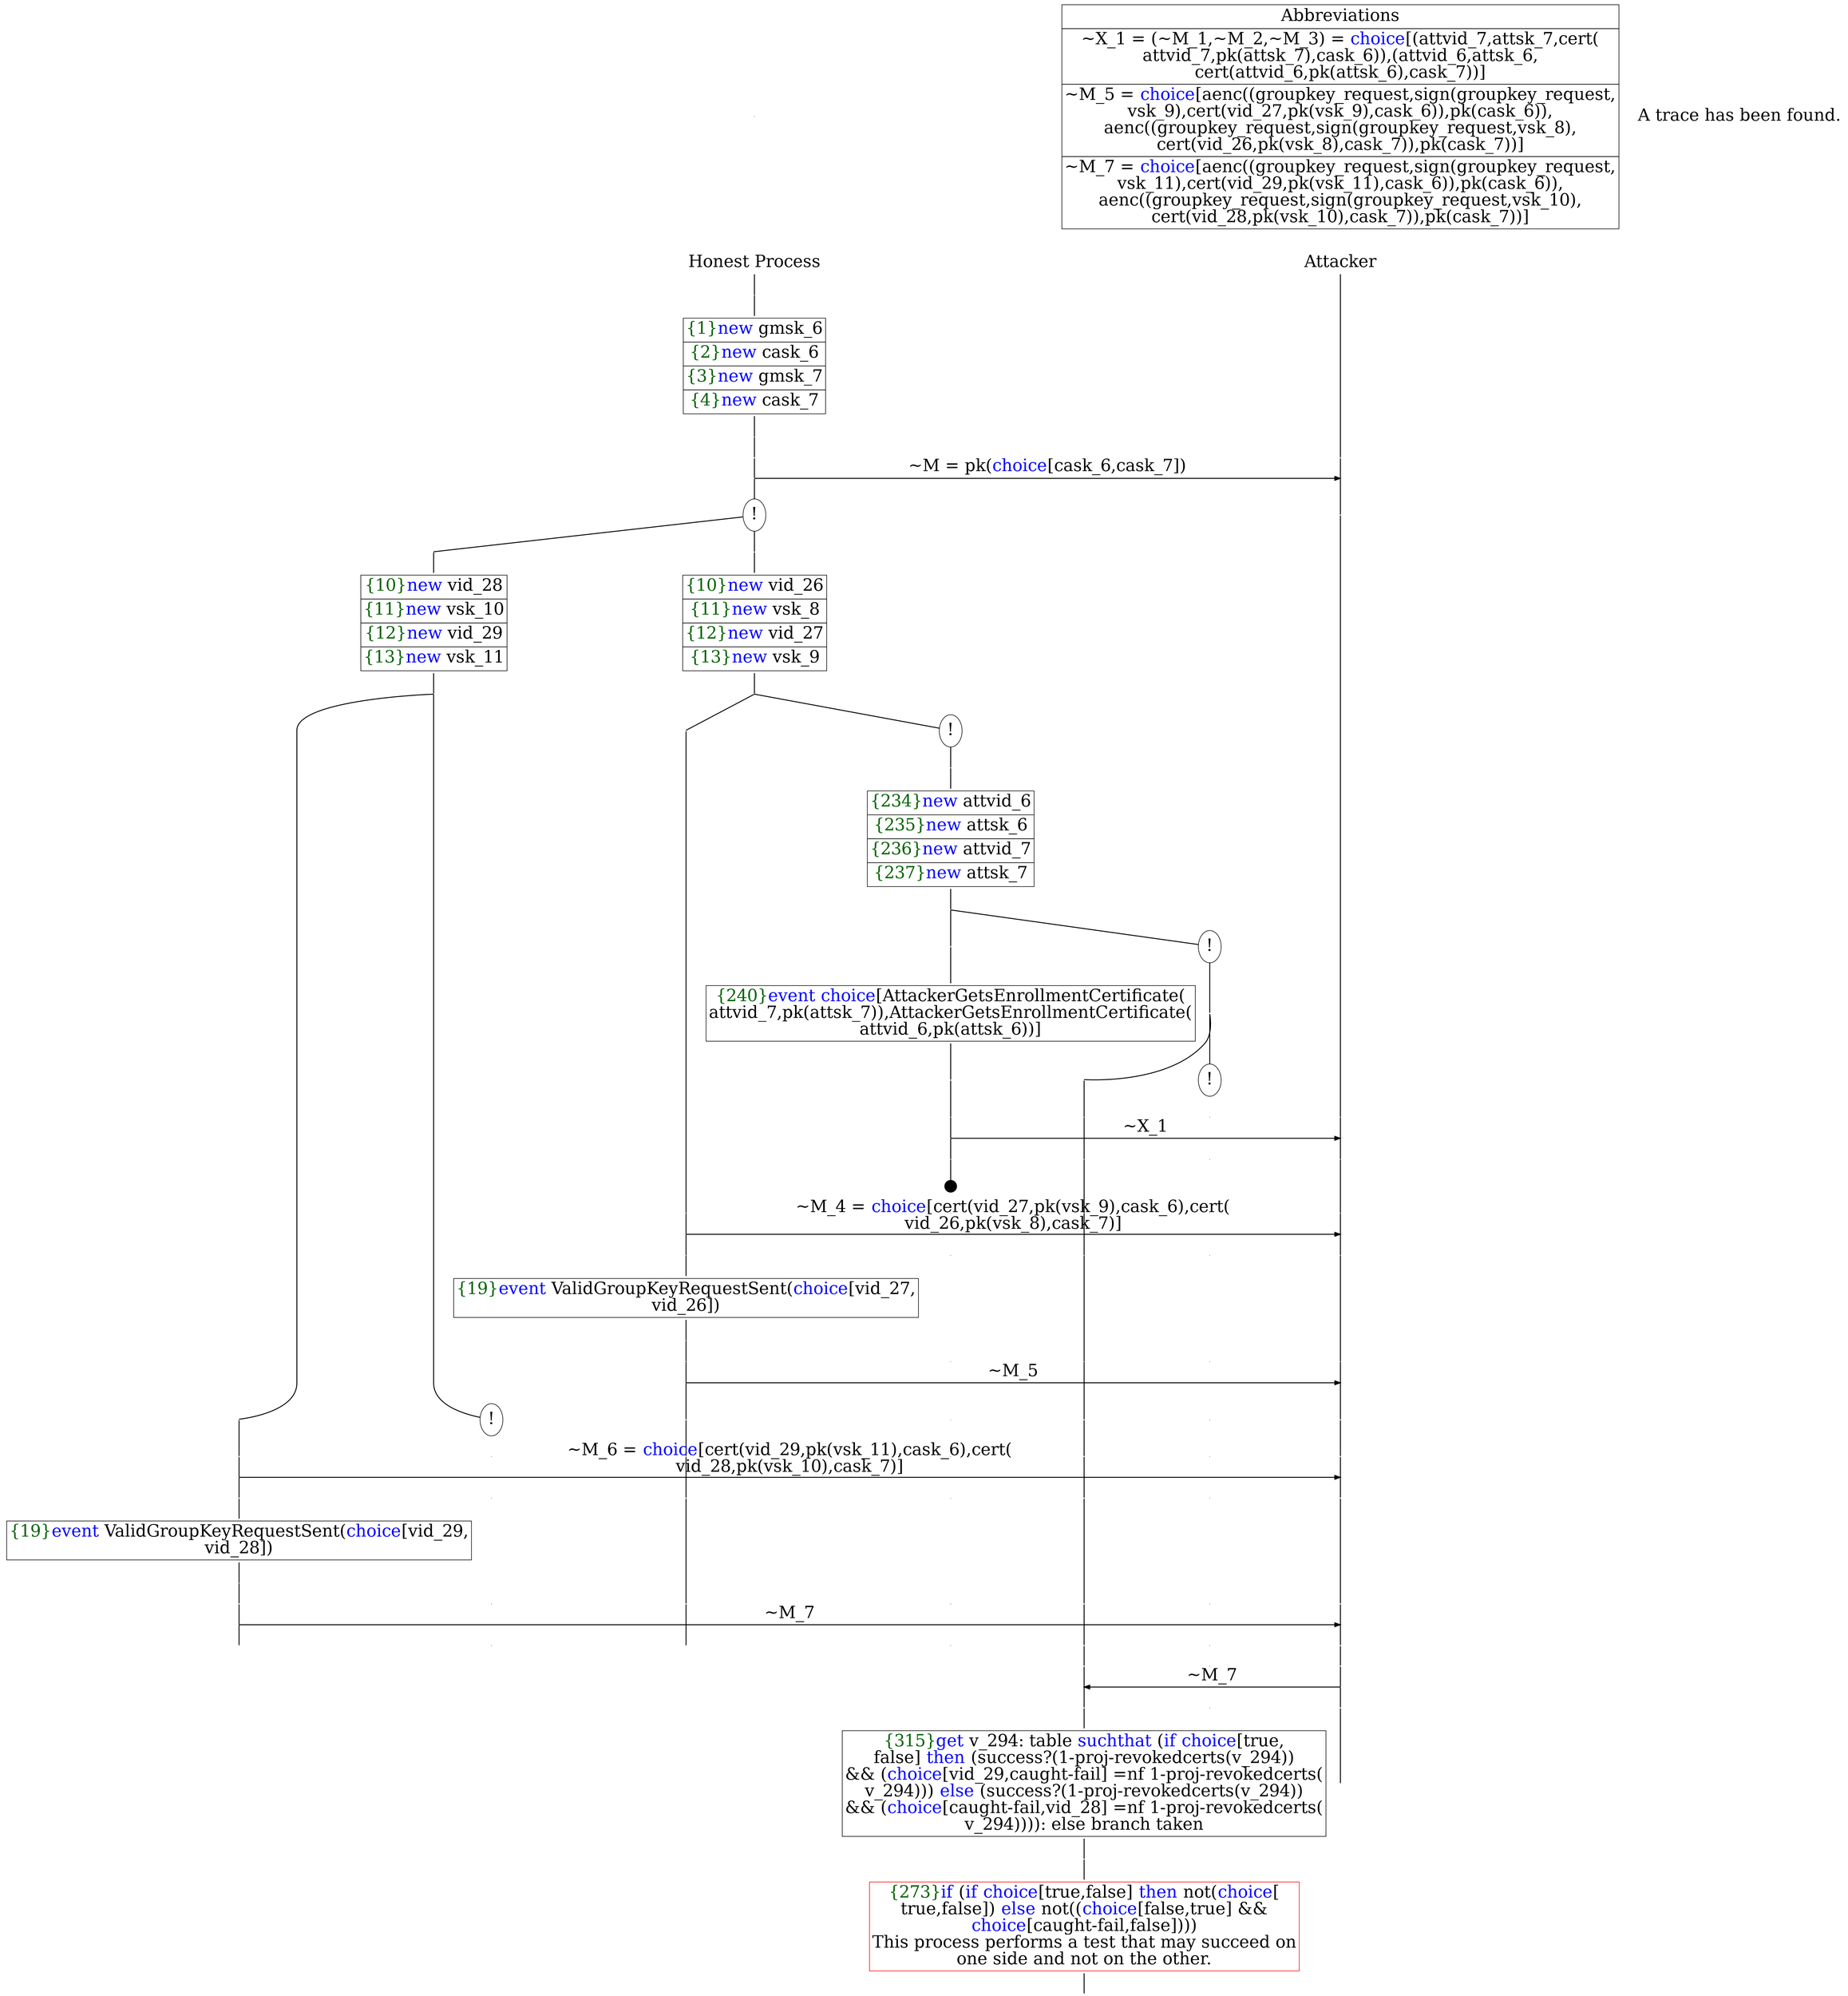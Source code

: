 digraph {
graph [ordering = out]
edge [arrowhead = none, penwidth = 1.6, fontsize = 30]
node [shape = point, width = 0, height = 0, fontsize = 30]
Trace<br/>
[label = <A trace has been found.<br/>
>, shape = plaintext]
P0__0 [label = "Honest Process", shape = plaintext]
P__0 [label = "Attacker", shape = plaintext]
Trace -> P0__0 [label = "", style = invisible, weight = 100]{rank = same; P0__0 P__0}
P0__0 -> P0__1 [label = <>, weight = 100]
P0__1 -> P0__2 [label = <>, weight = 100]
P0__2 [shape = plaintext, label = <<TABLE BORDER="0" CELLBORDER="1" CELLSPACING="0" CELLPADDING="4"> <TR><TD><FONT COLOR="darkgreen">{1}</FONT><FONT COLOR="blue">new </FONT>gmsk_6</TD></TR><TR><TD><FONT COLOR="darkgreen">{2}</FONT><FONT COLOR="blue">new </FONT>cask_6</TD></TR><TR><TD><FONT COLOR="darkgreen">{3}</FONT><FONT COLOR="blue">new </FONT>gmsk_7</TD></TR><TR><TD><FONT COLOR="darkgreen">{4}</FONT><FONT COLOR="blue">new </FONT>cask_7</TD></TR></TABLE>>]
P0__2 -> P0__3 [label = <>, weight = 100]
P0__3 -> P0__4 [label = <>, weight = 100]
P__0 -> P__1 [label = <>, weight = 100]
{rank = same; P__1 P0__4}
P0__4 -> P0__5 [label = <>, weight = 100]
P__1 -> P__2 [label = <>, weight = 100]
{rank = same; P__2 P0__5}
P0__5 -> P__2 [label = <~M = pk(<FONT COLOR="blue">choice</FONT>[cask_6,cask_7])>, arrowhead = normal]
P0__5 -> P0__6 [label = <>, weight = 100]
P__2 -> P__3 [label = <>, weight = 100]
{rank = same; P__3 P0__6}
P0__6 [label = "!", shape = ellipse]
{rank = same; P0_1__6 P0_0__6}
P0_1__6 [label = "", fixedsize = false, width = 0, height = 0, shape = none]
P0__6 -> P0_1__6 [label = <>]
P0_0__6 [label = "", fixedsize = false, width = 0, height = 0, shape = none]
P0__6 -> P0_0__6 [label = <>]
P0_0__6 -> P0_0__7 [label = <>, weight = 100]
P0_0__7 [shape = plaintext, label = <<TABLE BORDER="0" CELLBORDER="1" CELLSPACING="0" CELLPADDING="4"> <TR><TD><FONT COLOR="darkgreen">{10}</FONT><FONT COLOR="blue">new </FONT>vid_26</TD></TR><TR><TD><FONT COLOR="darkgreen">{11}</FONT><FONT COLOR="blue">new </FONT>vsk_8</TD></TR><TR><TD><FONT COLOR="darkgreen">{12}</FONT><FONT COLOR="blue">new </FONT>vid_27</TD></TR><TR><TD><FONT COLOR="darkgreen">{13}</FONT><FONT COLOR="blue">new </FONT>vsk_9</TD></TR></TABLE>>]
P0_0__7 -> P0_0__8 [label = <>, weight = 100]
/*RPar */
P0_0__8 -> P0_0_1__8 [label = <>]
P0_0__8 -> P0_0_0__8 [label = <>]
P0_0__8 [label = "", fixedsize = false, width = 0, height = 0, shape = none]
{rank = same; P0_0_0__8 P0_0_1__8}
P0_0_0__8 [label = "!", shape = ellipse]
P0_0_0_0__8 [label = "", fixedsize = false, width = 0, height = 0, shape = none]
P0_0_0__8 -> P0_0_0_0__8 [label = <>, weight = 100]
P0_0_0_0__8 -> P0_0_0_0__9 [label = <>, weight = 100]
P0_0_0_0__9 [shape = plaintext, label = <<TABLE BORDER="0" CELLBORDER="1" CELLSPACING="0" CELLPADDING="4"> <TR><TD><FONT COLOR="darkgreen">{234}</FONT><FONT COLOR="blue">new </FONT>attvid_6</TD></TR><TR><TD><FONT COLOR="darkgreen">{235}</FONT><FONT COLOR="blue">new </FONT>attsk_6</TD></TR><TR><TD><FONT COLOR="darkgreen">{236}</FONT><FONT COLOR="blue">new </FONT>attvid_7</TD></TR><TR><TD><FONT COLOR="darkgreen">{237}</FONT><FONT COLOR="blue">new </FONT>attsk_7</TD></TR></TABLE>>]
P0_0_0_0__9 -> P0_0_0_0__10 [label = <>, weight = 100]
/*RPar */
P0_0_0_0__10 -> P0_0_0_0_1__10 [label = <>]
P0_0_0_0__10 -> P0_0_0_0_0__10 [label = <>]
P0_0_0_0__10 [label = "", fixedsize = false, width = 0, height = 0, shape = none]
{rank = same; P0_0_0_0_0__10 P0_0_0_0_1__10}
P0_0_0_0_0__10 [label = "!", shape = ellipse]
P0_0_0_0_0_0__10 [label = "", fixedsize = false, width = 0, height = 0, shape = none]
P0_0_0_0_0__10 -> P0_0_0_0_0_0__10 [label = <>, weight = 100]
/*RPar */
P0_0_0_0_0_0__10 -> P0_0_0_0_0_0_1__10 [label = <>]
P0_0_0_0_0_0__10 -> P0_0_0_0_0_0_0__10 [label = <>]
P0_0_0_0_0_0__10 [label = "", fixedsize = false, width = 0, height = 0, shape = none]
{rank = same; P0_0_0_0_0_0_0__10 P0_0_0_0_0_0_1__10}
P0_0_0_0_0_0_0__10 [label = "!", shape = ellipse]
P0_0_0_0_1__10 -> P0_0_0_0_1__11 [label = <>, weight = 100]
P0_0_0_0_1__11 [shape = plaintext, label = <<TABLE BORDER="0" CELLBORDER="1" CELLSPACING="0" CELLPADDING="4"> <TR><TD><FONT COLOR="darkgreen">{240}</FONT><FONT COLOR="blue">event</FONT> <FONT COLOR="blue">choice</FONT>[AttackerGetsEnrollmentCertificate(<br/>
attvid_7,pk(attsk_7)),AttackerGetsEnrollmentCertificate(<br/>
attvid_6,pk(attsk_6))]</TD></TR></TABLE>>]
P0_0_0_0_1__11 -> P0_0_0_0_1__12 [label = <>, weight = 100]
P0_0_0_0_1__12 -> P0_0_0_0_1__13 [label = <>, weight = 100]
P0_0_0_0_0_0_1__10 -> P0_0_0_0_0_0_1__11 [label = <>, weight = 100]
P0_0_0_0_0_0_0__11 [label = "", style = invisible]
P0_0_0_0_0_0_0__10 -> P0_0_0_0_0_0_0__11 [label = <>, weight = 100, style = invisible]
P__3 -> P__4 [label = <>, weight = 100]
{rank = same; P__4 P0_0_0_0_0_0_0__11 P0_0_0_0_0_0_1__11 P0_0_0_0_1__13}
P0_0_0_0_1__13 -> P0_0_0_0_1__14 [label = <>, weight = 100]
P__4 -> P__5 [label = <>, weight = 100]
{rank = same; P__5 P0_0_0_0_1__14}
P0_0_0_0_1__14 -> P__5 [label = <~X_1>, arrowhead = normal]
P0_0_0_0_1__14 -> P0_0_0_0_1__15 [label = <>, weight = 100]
P0_0_0_0_0_0_1__11 -> P0_0_0_0_0_0_1__12 [label = <>, weight = 100]
P0_0_0_0_0_0_0__12 [label = "", style = invisible]
P0_0_0_0_0_0_0__11 -> P0_0_0_0_0_0_0__12 [label = <>, weight = 100, style = invisible]
P__5 -> P__6 [label = <>, weight = 100]
{rank = same; P__6 P0_0_0_0_0_0_0__12 P0_0_0_0_0_0_1__12 P0_0_0_0_1__15}
P0_0_0_0_1__16 [label = "", width = 0.3, height = 0.3]
P0_0_0_0_1__15 -> P0_0_0_0_1__16 [label = <>, weight = 100]
P0_0_1__8 -> P0_0_1__9 [label = <>, weight = 100]
P0_0_0_0_1__17 [label = "", style = invisible]
P0_0_0_0_1__16 -> P0_0_0_0_1__17 [label = <>, weight = 100, style = invisible]
P0_0_0_0_0_0_1__12 -> P0_0_0_0_0_0_1__13 [label = <>, weight = 100]
P0_0_0_0_0_0_0__13 [label = "", style = invisible]
P0_0_0_0_0_0_0__12 -> P0_0_0_0_0_0_0__13 [label = <>, weight = 100, style = invisible]
P__6 -> P__7 [label = <>, weight = 100]
{rank = same; P__7 P0_0_0_0_0_0_0__13 P0_0_0_0_0_0_1__13 P0_0_0_0_1__17 P0_0_1__9}
P0_0_1__9 -> P0_0_1__10 [label = <>, weight = 100]
P__7 -> P__8 [label = <>, weight = 100]
{rank = same; P__8 P0_0_1__10}
P0_0_1__10 -> P__8 [label = <~M_4 = <FONT COLOR="blue">choice</FONT>[cert(vid_27,pk(vsk_9),cask_6),cert(<br/>
vid_26,pk(vsk_8),cask_7)]>, arrowhead = normal]
P0_0_1__10 -> P0_0_1__11 [label = <>, weight = 100]
P0_0_0_0_1__18 [label = "", style = invisible]
P0_0_0_0_1__17 -> P0_0_0_0_1__18 [label = <>, weight = 100, style = invisible]
P0_0_0_0_0_0_1__13 -> P0_0_0_0_0_0_1__14 [label = <>, weight = 100]
P0_0_0_0_0_0_0__14 [label = "", style = invisible]
P0_0_0_0_0_0_0__13 -> P0_0_0_0_0_0_0__14 [label = <>, weight = 100, style = invisible]
P__8 -> P__9 [label = <>, weight = 100]
{rank = same; P__9 P0_0_0_0_0_0_0__14 P0_0_0_0_0_0_1__14 P0_0_0_0_1__18 P0_0_1__11}
P0_0_1__11 -> P0_0_1__12 [label = <>, weight = 100]
P0_0_1__12 [shape = plaintext, label = <<TABLE BORDER="0" CELLBORDER="1" CELLSPACING="0" CELLPADDING="4"> <TR><TD><FONT COLOR="darkgreen">{19}</FONT><FONT COLOR="blue">event</FONT> ValidGroupKeyRequestSent(<FONT COLOR="blue">choice</FONT>[vid_27,<br/>
vid_26])</TD></TR></TABLE>>]
P0_0_1__12 -> P0_0_1__13 [label = <>, weight = 100]
P0_0_1__13 -> P0_0_1__14 [label = <>, weight = 100]
P0_0_0_0_1__19 [label = "", style = invisible]
P0_0_0_0_1__18 -> P0_0_0_0_1__19 [label = <>, weight = 100, style = invisible]
P0_0_0_0_0_0_1__14 -> P0_0_0_0_0_0_1__15 [label = <>, weight = 100]
P0_0_0_0_0_0_0__15 [label = "", style = invisible]
P0_0_0_0_0_0_0__14 -> P0_0_0_0_0_0_0__15 [label = <>, weight = 100, style = invisible]
P__9 -> P__10 [label = <>, weight = 100]
{rank = same; P__10 P0_0_0_0_0_0_0__15 P0_0_0_0_0_0_1__15 P0_0_0_0_1__19 P0_0_1__14}
P0_0_1__14 -> P0_0_1__15 [label = <>, weight = 100]
P__10 -> P__11 [label = <>, weight = 100]
{rank = same; P__11 P0_0_1__15}
P0_0_1__15 -> P__11 [label = <~M_5>, arrowhead = normal]
P0_0_1__15 -> P0_0_1__16 [label = <>, weight = 100]
P0_0_0_0_1__20 [label = "", style = invisible]
P0_0_0_0_1__19 -> P0_0_0_0_1__20 [label = <>, weight = 100, style = invisible]
P0_0_0_0_0_0_1__15 -> P0_0_0_0_0_0_1__16 [label = <>, weight = 100]
P0_0_0_0_0_0_0__16 [label = "", style = invisible]
P0_0_0_0_0_0_0__15 -> P0_0_0_0_0_0_0__16 [label = <>, weight = 100, style = invisible]
P__11 -> P__12 [label = <>, weight = 100]
{rank = same; P__12 P0_0_0_0_0_0_0__16 P0_0_0_0_0_0_1__16 P0_0_0_0_1__20 P0_0_1__16}
P0_1__6 -> P0_1__7 [label = <>, weight = 100]
P0_1__7 [shape = plaintext, label = <<TABLE BORDER="0" CELLBORDER="1" CELLSPACING="0" CELLPADDING="4"> <TR><TD><FONT COLOR="darkgreen">{10}</FONT><FONT COLOR="blue">new </FONT>vid_28</TD></TR><TR><TD><FONT COLOR="darkgreen">{11}</FONT><FONT COLOR="blue">new </FONT>vsk_10</TD></TR><TR><TD><FONT COLOR="darkgreen">{12}</FONT><FONT COLOR="blue">new </FONT>vid_29</TD></TR><TR><TD><FONT COLOR="darkgreen">{13}</FONT><FONT COLOR="blue">new </FONT>vsk_11</TD></TR></TABLE>>]
P0_1__7 -> P0_1__8 [label = <>, weight = 100]
/*RPar */
P0_1__8 -> P0_1_1__8 [label = <>]
P0_1__8 -> P0_1_0__8 [label = <>]
P0_1__8 [label = "", fixedsize = false, width = 0, height = 0, shape = none]
{rank = same; P0_1_0__8 P0_1_1__8}
P0_1_0__8 [label = "!", shape = ellipse]
P0_1_1__8 -> P0_1_1__9 [label = <>, weight = 100]
P0_1_0__9 [label = "", style = invisible]
P0_1_0__8 -> P0_1_0__9 [label = <>, weight = 100, style = invisible]
P0_0_1__16 -> P0_0_1__17 [label = <>, weight = 100]
P0_0_0_0_1__21 [label = "", style = invisible]
P0_0_0_0_1__20 -> P0_0_0_0_1__21 [label = <>, weight = 100, style = invisible]
P0_0_0_0_0_0_1__16 -> P0_0_0_0_0_0_1__17 [label = <>, weight = 100]
P0_0_0_0_0_0_0__17 [label = "", style = invisible]
P0_0_0_0_0_0_0__16 -> P0_0_0_0_0_0_0__17 [label = <>, weight = 100, style = invisible]
P__12 -> P__13 [label = <>, weight = 100]
{rank = same; P__13 P0_0_0_0_0_0_0__17 P0_0_0_0_0_0_1__17 P0_0_0_0_1__21 P0_0_1__17 P0_1_0__9 P0_1_1__9}
P0_1_1__9 -> P0_1_1__10 [label = <>, weight = 100]
P__13 -> P__14 [label = <>, weight = 100]
{rank = same; P__14 P0_1_1__10}
P0_1_1__10 -> P__14 [label = <~M_6 = <FONT COLOR="blue">choice</FONT>[cert(vid_29,pk(vsk_11),cask_6),cert(<br/>
vid_28,pk(vsk_10),cask_7)]>, arrowhead = normal]
P0_1_1__10 -> P0_1_1__11 [label = <>, weight = 100]
P0_1_0__10 [label = "", style = invisible]
P0_1_0__9 -> P0_1_0__10 [label = <>, weight = 100, style = invisible]
P0_0_1__17 -> P0_0_1__18 [label = <>, weight = 100]
P0_0_0_0_1__22 [label = "", style = invisible]
P0_0_0_0_1__21 -> P0_0_0_0_1__22 [label = <>, weight = 100, style = invisible]
P0_0_0_0_0_0_1__17 -> P0_0_0_0_0_0_1__18 [label = <>, weight = 100]
P0_0_0_0_0_0_0__18 [label = "", style = invisible]
P0_0_0_0_0_0_0__17 -> P0_0_0_0_0_0_0__18 [label = <>, weight = 100, style = invisible]
P__14 -> P__15 [label = <>, weight = 100]
{rank = same; P__15 P0_0_0_0_0_0_0__18 P0_0_0_0_0_0_1__18 P0_0_0_0_1__22 P0_0_1__18 P0_1_0__10 P0_1_1__11}
P0_1_1__11 -> P0_1_1__12 [label = <>, weight = 100]
P0_1_1__12 [shape = plaintext, label = <<TABLE BORDER="0" CELLBORDER="1" CELLSPACING="0" CELLPADDING="4"> <TR><TD><FONT COLOR="darkgreen">{19}</FONT><FONT COLOR="blue">event</FONT> ValidGroupKeyRequestSent(<FONT COLOR="blue">choice</FONT>[vid_29,<br/>
vid_28])</TD></TR></TABLE>>]
P0_1_1__12 -> P0_1_1__13 [label = <>, weight = 100]
P0_1_1__13 -> P0_1_1__14 [label = <>, weight = 100]
P0_1_0__11 [label = "", style = invisible]
P0_1_0__10 -> P0_1_0__11 [label = <>, weight = 100, style = invisible]
P0_0_1__18 -> P0_0_1__19 [label = <>, weight = 100]
P0_0_0_0_1__23 [label = "", style = invisible]
P0_0_0_0_1__22 -> P0_0_0_0_1__23 [label = <>, weight = 100, style = invisible]
P0_0_0_0_0_0_1__18 -> P0_0_0_0_0_0_1__19 [label = <>, weight = 100]
P0_0_0_0_0_0_0__19 [label = "", style = invisible]
P0_0_0_0_0_0_0__18 -> P0_0_0_0_0_0_0__19 [label = <>, weight = 100, style = invisible]
P__15 -> P__16 [label = <>, weight = 100]
{rank = same; P__16 P0_0_0_0_0_0_0__19 P0_0_0_0_0_0_1__19 P0_0_0_0_1__23 P0_0_1__19 P0_1_0__11 P0_1_1__14}
P0_1_1__14 -> P0_1_1__15 [label = <>, weight = 100]
P__16 -> P__17 [label = <>, weight = 100]
{rank = same; P__17 P0_1_1__15}
P0_1_1__15 -> P__17 [label = <~M_7>, arrowhead = normal]
P0_1_1__15 -> P0_1_1__16 [label = <>, weight = 100]
P0_1_0__12 [label = "", style = invisible]
P0_1_0__11 -> P0_1_0__12 [label = <>, weight = 100, style = invisible]
P0_0_1__19 -> P0_0_1__20 [label = <>, weight = 100]
P0_0_0_0_1__24 [label = "", style = invisible]
P0_0_0_0_1__23 -> P0_0_0_0_1__24 [label = <>, weight = 100, style = invisible]
P0_0_0_0_0_0_1__19 -> P0_0_0_0_0_0_1__20 [label = <>, weight = 100]
P0_0_0_0_0_0_0__20 [label = "", style = invisible]
P0_0_0_0_0_0_0__19 -> P0_0_0_0_0_0_0__20 [label = <>, weight = 100, style = invisible]
P__17 -> P__18 [label = <>, weight = 100]
{rank = same; P__18 P0_0_0_0_0_0_0__20 P0_0_0_0_0_0_1__20 P0_0_0_0_1__24 P0_0_1__20 P0_1_0__12 P0_1_1__16}
P0_0_0_0_0_0_1__20 -> P0_0_0_0_0_0_1__21 [label = <>, weight = 100]
P0_0_0_0_0_0_0__21 [label = "", style = invisible]
P0_0_0_0_0_0_0__20 -> P0_0_0_0_0_0_0__21 [label = <>, weight = 100, style = invisible]
P__18 -> P__19 [label = <>, weight = 100]
{rank = same; P__19 P0_0_0_0_0_0_0__21 P0_0_0_0_0_0_1__21}
P0_0_0_0_0_0_1__21 -> P0_0_0_0_0_0_1__22 [label = <>, weight = 100]
P__19 -> P__20 [label = <>, weight = 100]
{rank = same; P__20 P0_0_0_0_0_0_1__22}
P0_0_0_0_0_0_1__22 -> P__20 [label = <~M_7>, dir = back, arrowhead = normal]
P0_0_0_0_0_0_1__22 -> P0_0_0_0_0_0_1__23 [label = <>, weight = 100]
P0_0_0_0_0_0_0__22 [label = "", style = invisible]
P0_0_0_0_0_0_0__21 -> P0_0_0_0_0_0_0__22 [label = <>, weight = 100, style = invisible]
P__20 -> P__21 [label = <>, weight = 100]
{rank = same; P__21 P0_0_0_0_0_0_0__22 P0_0_0_0_0_0_1__23}
P0_0_0_0_0_0_1__23 -> P0_0_0_0_0_0_1__24 [label = <>, weight = 100]
P0_0_0_0_0_0_1__24 [shape = plaintext, label = <<TABLE BORDER="0" CELLBORDER="1" CELLSPACING="0" CELLPADDING="4"> <TR><TD><FONT COLOR="darkgreen">{315}</FONT><FONT COLOR="blue">get</FONT> v_294: table <FONT COLOR="blue">suchthat</FONT> (<FONT COLOR="blue">if</FONT> <FONT COLOR="blue">choice</FONT>[true,<br/>
false] <FONT COLOR="blue">then</FONT> (success?(1-proj-revokedcerts(v_294))<br/>
&amp;&amp; (<FONT COLOR="blue">choice</FONT>[vid_29,caught-fail] =nf 1-proj-revokedcerts(<br/>
v_294))) <FONT COLOR="blue">else</FONT> (success?(1-proj-revokedcerts(v_294))<br/>
&amp;&amp; (<FONT COLOR="blue">choice</FONT>[caught-fail,vid_28] =nf 1-proj-revokedcerts(<br/>
v_294)))): else branch taken</TD></TR></TABLE>>]
P0_0_0_0_0_0_1__24 -> P0_0_0_0_0_0_1__25 [label = <>, weight = 100]
P__21 -> P__22 [label = <>, weight = 100]
{rank = same; P__22 P0_0_0_0_0_0_1__24}
P0_0_0_0_0_0_1__25 -> P0_0_0_0_0_0_1__26 [label = <>, weight = 100]
P0_0_0_0_0_0_1__26 [color = red, shape = plaintext, label = <<TABLE BORDER="0" CELLBORDER="1" CELLSPACING="0" CELLPADDING="4"> <TR><TD><FONT COLOR="darkgreen">{273}</FONT><FONT COLOR="blue">if</FONT> (<FONT COLOR="blue">if</FONT> <FONT COLOR="blue">choice</FONT>[true,false] <FONT COLOR="blue">then</FONT> not(<FONT COLOR="blue">choice</FONT>[<br/>
true,false]) <FONT COLOR="blue">else</FONT> not((<FONT COLOR="blue">choice</FONT>[false,true] &amp;&amp;<br/>
<FONT COLOR="blue">choice</FONT>[caught-fail,false])))<br/>
This process performs a test that may succeed on<br/>
one side and not on the other.</TD></TR></TABLE>>]
P0_0_0_0_0_0_1__26 -> P0_0_0_0_0_0_1__27 [label = <>, weight = 100]
Abbrev [shape = plaintext, label = <<TABLE BORDER="0" CELLBORDER="1" CELLSPACING="0" CELLPADDING="4"><TR> <TD> Abbreviations </TD></TR><TR><TD>~X_1 = (~M_1,~M_2,~M_3) = <FONT COLOR="blue">choice</FONT>[(attvid_7,attsk_7,cert(<br/>
attvid_7,pk(attsk_7),cask_6)),(attvid_6,attsk_6,<br/>
cert(attvid_6,pk(attsk_6),cask_7))]</TD></TR><TR><TD>~M_5 = <FONT COLOR="blue">choice</FONT>[aenc((groupkey_request,sign(groupkey_request,<br/>
vsk_9),cert(vid_27,pk(vsk_9),cask_6)),pk(cask_6)),<br/>
aenc((groupkey_request,sign(groupkey_request,vsk_8),<br/>
cert(vid_26,pk(vsk_8),cask_7)),pk(cask_7))]</TD></TR><TR><TD>~M_7 = <FONT COLOR="blue">choice</FONT>[aenc((groupkey_request,sign(groupkey_request,<br/>
vsk_11),cert(vid_29,pk(vsk_11),cask_6)),pk(cask_6)),<br/>
aenc((groupkey_request,sign(groupkey_request,vsk_10),<br/>
cert(vid_28,pk(vsk_10),cask_7)),pk(cask_7))]</TD></TR></TABLE>>]Abbrev -> P__0 [style = invisible, weight =100]}
